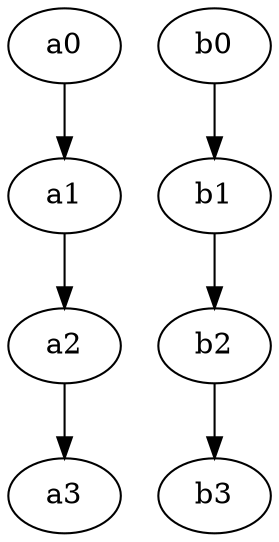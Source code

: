 digraph {
  subgraph {
    color=lightgrey;
    a0 -> a1 -> a2 -> a3;
  }
  subgraph {
    color=lightgrey;
    b0 -> b1 -> b2 -> b3;
  }
}
